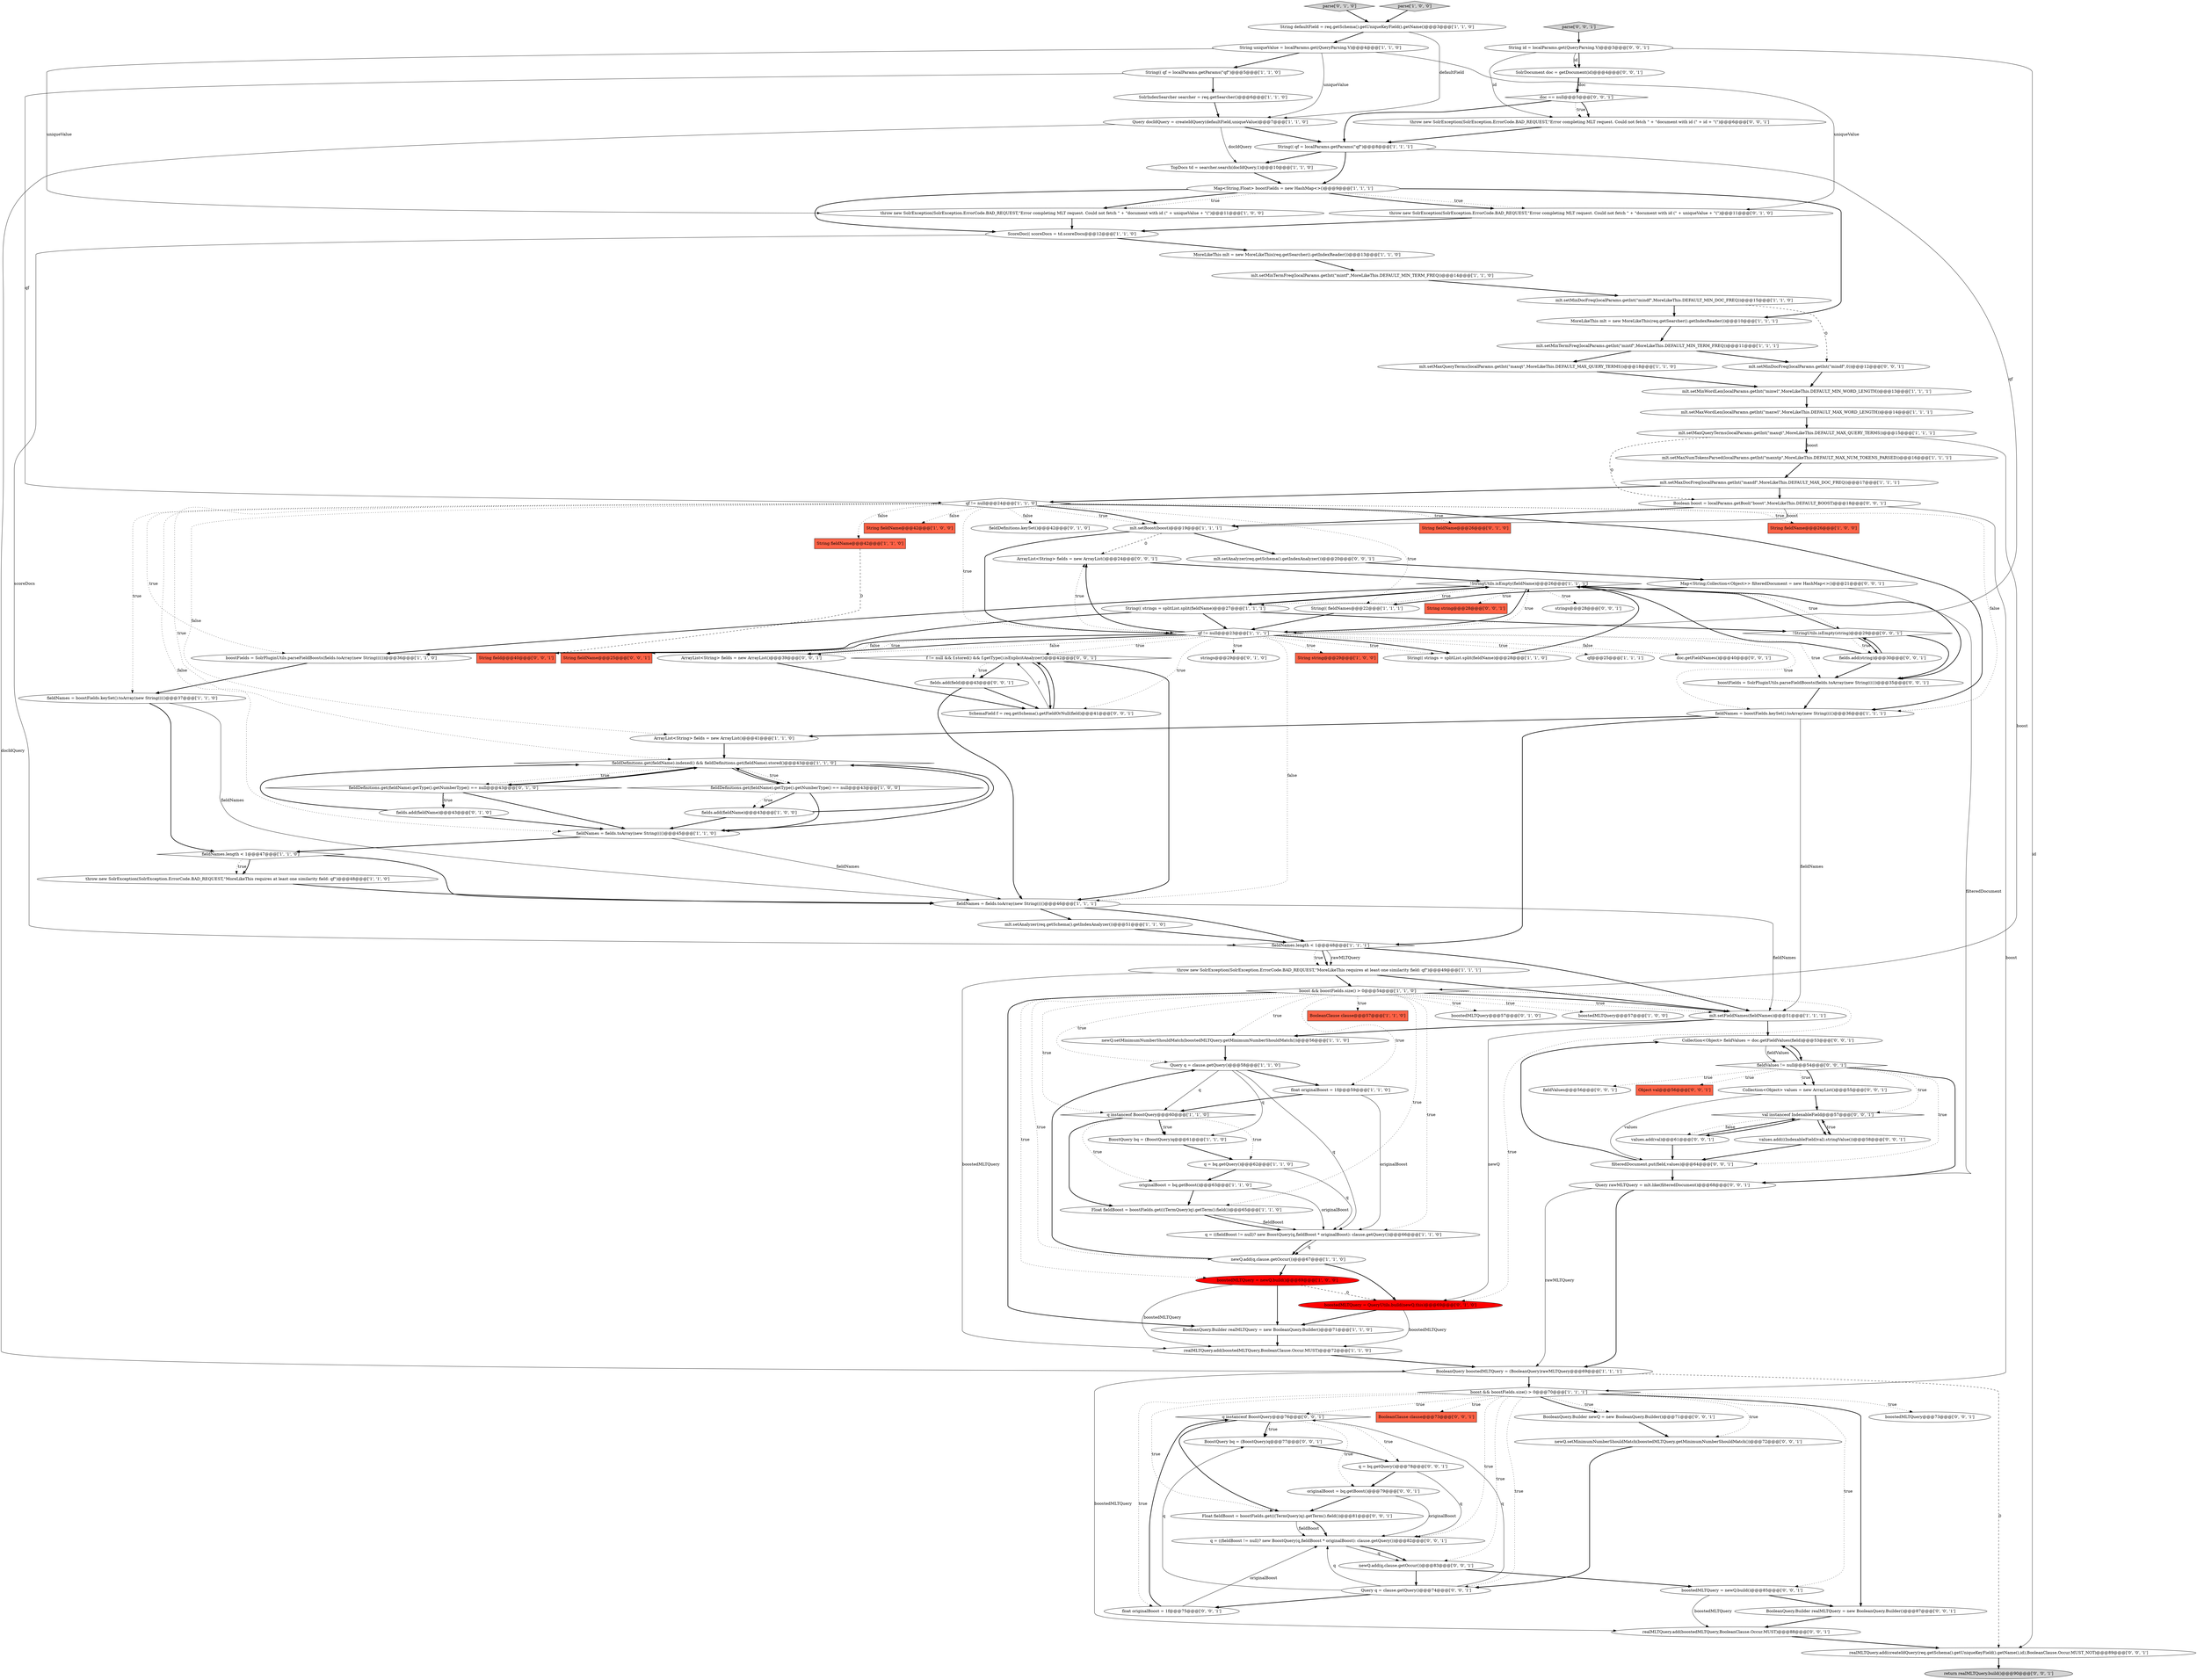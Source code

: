 digraph {
66 [style = filled, label = "String uniqueValue = localParams.get(QueryParsing.V)@@@4@@@['1', '1', '0']", fillcolor = white, shape = ellipse image = "AAA0AAABBB1BBB"];
98 [style = filled, label = "BoostQuery bq = (BoostQuery)q@@@77@@@['0', '0', '1']", fillcolor = white, shape = ellipse image = "AAA0AAABBB3BBB"];
121 [style = filled, label = "fields.add(field)@@@43@@@['0', '0', '1']", fillcolor = white, shape = ellipse image = "AAA0AAABBB3BBB"];
11 [style = filled, label = "MoreLikeThis mlt = new MoreLikeThis(req.getSearcher().getIndexReader())@@@10@@@['1', '1', '1']", fillcolor = white, shape = ellipse image = "AAA0AAABBB1BBB"];
78 [style = filled, label = "doc.getFieldNames()@@@40@@@['0', '0', '1']", fillcolor = white, shape = ellipse image = "AAA0AAABBB3BBB"];
4 [style = filled, label = "Map<String,Float> boostFields = new HashMap<>()@@@9@@@['1', '1', '1']", fillcolor = white, shape = ellipse image = "AAA0AAABBB1BBB"];
18 [style = filled, label = "BoostQuery bq = (BoostQuery)q@@@61@@@['1', '1', '0']", fillcolor = white, shape = ellipse image = "AAA0AAABBB1BBB"];
111 [style = filled, label = "Query rawMLTQuery = mlt.like(filteredDocument)@@@68@@@['0', '0', '1']", fillcolor = white, shape = ellipse image = "AAA0AAABBB3BBB"];
33 [style = filled, label = "String(( strings = splitList.split(fieldName)@@@27@@@['1', '1', '1']", fillcolor = white, shape = ellipse image = "AAA0AAABBB1BBB"];
51 [style = filled, label = "fieldNames = boostFields.keySet().toArray(new String(((()@@@37@@@['1', '1', '0']", fillcolor = white, shape = ellipse image = "AAA0AAABBB1BBB"];
68 [style = filled, label = "String fieldName@@@26@@@['0', '1', '0']", fillcolor = tomato, shape = box image = "AAA0AAABBB2BBB"];
100 [style = filled, label = "boostedMLTQuery@@@73@@@['0', '0', '1']", fillcolor = white, shape = ellipse image = "AAA0AAABBB3BBB"];
52 [style = filled, label = "q = bq.getQuery()@@@62@@@['1', '1', '0']", fillcolor = white, shape = ellipse image = "AAA0AAABBB1BBB"];
30 [style = filled, label = "newQ.setMinimumNumberShouldMatch(boostedMLTQuery.getMinimumNumberShouldMatch())@@@56@@@['1', '1', '0']", fillcolor = white, shape = ellipse image = "AAA0AAABBB1BBB"];
31 [style = filled, label = "BooleanClause clause@@@57@@@['1', '1', '0']", fillcolor = tomato, shape = box image = "AAA0AAABBB1BBB"];
29 [style = filled, label = "mlt.setMinDocFreq(localParams.getInt(\"mindf\",MoreLikeThis.DEFAULT_MIN_DOC_FREQ))@@@15@@@['1', '1', '0']", fillcolor = white, shape = ellipse image = "AAA0AAABBB1BBB"];
77 [style = filled, label = "realMLTQuery.add(createIdQuery(req.getSchema().getUniqueKeyField().getName(),id),BooleanClause.Occur.MUST_NOT)@@@89@@@['0', '0', '1']", fillcolor = white, shape = ellipse image = "AAA0AAABBB3BBB"];
89 [style = filled, label = "q instanceof BoostQuery@@@76@@@['0', '0', '1']", fillcolor = white, shape = diamond image = "AAA0AAABBB3BBB"];
61 [style = filled, label = "String(( qf = localParams.getParams(\"qf\")@@@8@@@['1', '1', '1']", fillcolor = white, shape = ellipse image = "AAA0AAABBB1BBB"];
20 [style = filled, label = "Query q = clause.getQuery()@@@58@@@['1', '1', '0']", fillcolor = white, shape = ellipse image = "AAA0AAABBB1BBB"];
82 [style = filled, label = "fieldValues@@@56@@@['0', '0', '1']", fillcolor = white, shape = ellipse image = "AAA0AAABBB3BBB"];
93 [style = filled, label = "newQ.add(q,clause.getOccur())@@@83@@@['0', '0', '1']", fillcolor = white, shape = ellipse image = "AAA0AAABBB3BBB"];
16 [style = filled, label = "Query docIdQuery = createIdQuery(defaultField,uniqueValue)@@@7@@@['1', '1', '0']", fillcolor = white, shape = ellipse image = "AAA0AAABBB1BBB"];
80 [style = filled, label = "f != null && f.stored() && f.getType().isExplicitAnalyzer()@@@42@@@['0', '0', '1']", fillcolor = white, shape = diamond image = "AAA0AAABBB3BBB"];
91 [style = filled, label = "String fieldName@@@25@@@['0', '0', '1']", fillcolor = tomato, shape = box image = "AAA0AAABBB3BBB"];
47 [style = filled, label = "mlt.setMaxWordLen(localParams.getInt(\"maxwl\",MoreLikeThis.DEFAULT_MAX_WORD_LENGTH))@@@14@@@['1', '1', '1']", fillcolor = white, shape = ellipse image = "AAA0AAABBB1BBB"];
57 [style = filled, label = "fieldDefinitions.get(fieldName).indexed() && fieldDefinitions.get(fieldName).stored()@@@43@@@['1', '1', '0']", fillcolor = white, shape = diamond image = "AAA0AAABBB1BBB"];
101 [style = filled, label = "Object val@@@56@@@['0', '0', '1']", fillcolor = tomato, shape = box image = "AAA0AAABBB3BBB"];
87 [style = filled, label = "Boolean boost = localParams.getBool(\"boost\",MoreLikeThis.DEFAULT_BOOST)@@@18@@@['0', '0', '1']", fillcolor = white, shape = ellipse image = "AAA0AAABBB3BBB"];
107 [style = filled, label = "filteredDocument.put(field,values)@@@64@@@['0', '0', '1']", fillcolor = white, shape = ellipse image = "AAA0AAABBB3BBB"];
12 [style = filled, label = "String fieldName@@@26@@@['1', '0', '0']", fillcolor = tomato, shape = box image = "AAA0AAABBB1BBB"];
76 [style = filled, label = "doc == null@@@5@@@['0', '0', '1']", fillcolor = white, shape = diamond image = "AAA0AAABBB3BBB"];
92 [style = filled, label = "fields.add(string)@@@30@@@['0', '0', '1']", fillcolor = white, shape = ellipse image = "AAA0AAABBB3BBB"];
14 [style = filled, label = "throw new SolrException(SolrException.ErrorCode.BAD_REQUEST,\"MoreLikeThis requires at least one similarity field: qf\")@@@48@@@['1', '1', '0']", fillcolor = white, shape = ellipse image = "AAA0AAABBB1BBB"];
125 [style = filled, label = "BooleanClause clause@@@73@@@['0', '0', '1']", fillcolor = tomato, shape = box image = "AAA0AAABBB3BBB"];
40 [style = filled, label = "boostFields = SolrPluginUtils.parseFieldBoosts(fields.toArray(new String(((())@@@36@@@['1', '1', '0']", fillcolor = white, shape = ellipse image = "AAA0AAABBB1BBB"];
58 [style = filled, label = "float originalBoost = 1f@@@59@@@['1', '1', '0']", fillcolor = white, shape = ellipse image = "AAA0AAABBB1BBB"];
6 [style = filled, label = "fieldDefinitions.get(fieldName).getType().getNumberType() == null@@@43@@@['1', '0', '0']", fillcolor = white, shape = diamond image = "AAA0AAABBB1BBB"];
59 [style = filled, label = "originalBoost = bq.getBoost()@@@63@@@['1', '1', '0']", fillcolor = white, shape = ellipse image = "AAA0AAABBB1BBB"];
108 [style = filled, label = "!StringUtils.isEmpty(string)@@@29@@@['0', '0', '1']", fillcolor = white, shape = diamond image = "AAA0AAABBB3BBB"];
81 [style = filled, label = "Query q = clause.getQuery()@@@74@@@['0', '0', '1']", fillcolor = white, shape = ellipse image = "AAA0AAABBB3BBB"];
71 [style = filled, label = "boostedMLTQuery@@@57@@@['0', '1', '0']", fillcolor = white, shape = ellipse image = "AAA0AAABBB2BBB"];
73 [style = filled, label = "parse['0', '1', '0']", fillcolor = lightgray, shape = diamond image = "AAA0AAABBB2BBB"];
49 [style = filled, label = "mlt.setMinWordLen(localParams.getInt(\"minwl\",MoreLikeThis.DEFAULT_MIN_WORD_LENGTH))@@@13@@@['1', '1', '1']", fillcolor = white, shape = ellipse image = "AAA0AAABBB1BBB"];
124 [style = filled, label = "BooleanQuery.Builder realMLTQuery = new BooleanQuery.Builder()@@@87@@@['0', '0', '1']", fillcolor = white, shape = ellipse image = "AAA0AAABBB3BBB"];
112 [style = filled, label = "ArrayList<String> fields = new ArrayList()@@@24@@@['0', '0', '1']", fillcolor = white, shape = ellipse image = "AAA0AAABBB3BBB"];
32 [style = filled, label = "fieldNames = boostFields.keySet().toArray(new String(((()@@@36@@@['1', '1', '1']", fillcolor = white, shape = ellipse image = "AAA0AAABBB1BBB"];
90 [style = filled, label = "boostFields = SolrPluginUtils.parseFieldBoosts(fields.toArray(new String(((())@@@35@@@['0', '0', '1']", fillcolor = white, shape = ellipse image = "AAA0AAABBB3BBB"];
3 [style = filled, label = "boostedMLTQuery@@@57@@@['1', '0', '0']", fillcolor = white, shape = ellipse image = "AAA0AAABBB1BBB"];
28 [style = filled, label = "TopDocs td = searcher.search(docIdQuery,1)@@@10@@@['1', '1', '0']", fillcolor = white, shape = ellipse image = "AAA0AAABBB1BBB"];
103 [style = filled, label = "return realMLTQuery.build()@@@90@@@['0', '0', '1']", fillcolor = lightgray, shape = ellipse image = "AAA0AAABBB3BBB"];
44 [style = filled, label = "String defaultField = req.getSchema().getUniqueKeyField().getName()@@@3@@@['1', '1', '0']", fillcolor = white, shape = ellipse image = "AAA0AAABBB1BBB"];
96 [style = filled, label = "ArrayList<String> fields = new ArrayList()@@@39@@@['0', '0', '1']", fillcolor = white, shape = ellipse image = "AAA0AAABBB3BBB"];
54 [style = filled, label = "mlt.setMinTermFreq(localParams.getInt(\"mintf\",MoreLikeThis.DEFAULT_MIN_TERM_FREQ))@@@14@@@['1', '1', '0']", fillcolor = white, shape = ellipse image = "AAA0AAABBB1BBB"];
115 [style = filled, label = "values.add(val)@@@61@@@['0', '0', '1']", fillcolor = white, shape = ellipse image = "AAA0AAABBB3BBB"];
102 [style = filled, label = "String field@@@40@@@['0', '0', '1']", fillcolor = tomato, shape = box image = "AAA0AAABBB3BBB"];
8 [style = filled, label = "mlt.setBoost(boost)@@@19@@@['1', '1', '1']", fillcolor = white, shape = ellipse image = "AAA0AAABBB1BBB"];
25 [style = filled, label = "ScoreDoc(( scoreDocs = td.scoreDocs@@@12@@@['1', '1', '0']", fillcolor = white, shape = ellipse image = "AAA0AAABBB1BBB"];
119 [style = filled, label = "Map<String,Collection<Object>> filteredDocument = new HashMap<>()@@@21@@@['0', '0', '1']", fillcolor = white, shape = ellipse image = "AAA0AAABBB3BBB"];
42 [style = filled, label = "newQ.add(q,clause.getOccur())@@@67@@@['1', '1', '0']", fillcolor = white, shape = ellipse image = "AAA0AAABBB1BBB"];
27 [style = filled, label = "mlt.setMaxQueryTerms(localParams.getInt(\"maxqt\",MoreLikeThis.DEFAULT_MAX_QUERY_TERMS))@@@18@@@['1', '1', '0']", fillcolor = white, shape = ellipse image = "AAA0AAABBB1BBB"];
123 [style = filled, label = "realMLTQuery.add(boostedMLTQuery,BooleanClause.Occur.MUST)@@@88@@@['0', '0', '1']", fillcolor = white, shape = ellipse image = "AAA0AAABBB3BBB"];
122 [style = filled, label = "SolrDocument doc = getDocument(id)@@@4@@@['0', '0', '1']", fillcolor = white, shape = ellipse image = "AAA0AAABBB3BBB"];
53 [style = filled, label = "fieldNames = fields.toArray(new String(((()@@@45@@@['1', '1', '0']", fillcolor = white, shape = ellipse image = "AAA0AAABBB1BBB"];
62 [style = filled, label = "boost && boostFields.size() > 0@@@54@@@['1', '1', '0']", fillcolor = white, shape = diamond image = "AAA0AAABBB1BBB"];
50 [style = filled, label = "mlt.setAnalyzer(req.getSchema().getIndexAnalyzer())@@@51@@@['1', '1', '0']", fillcolor = white, shape = ellipse image = "AAA0AAABBB1BBB"];
84 [style = filled, label = "mlt.setMinDocFreq(localParams.getInt(\"mindf\",0))@@@12@@@['0', '0', '1']", fillcolor = white, shape = ellipse image = "AAA0AAABBB3BBB"];
99 [style = filled, label = "fieldValues != null@@@54@@@['0', '0', '1']", fillcolor = white, shape = diamond image = "AAA0AAABBB3BBB"];
67 [style = filled, label = "strings@@@29@@@['0', '1', '0']", fillcolor = white, shape = ellipse image = "AAA0AAABBB2BBB"];
117 [style = filled, label = "SchemaField f = req.getSchema().getFieldOrNull(field)@@@41@@@['0', '0', '1']", fillcolor = white, shape = ellipse image = "AAA0AAABBB3BBB"];
19 [style = filled, label = "mlt.setMaxDocFreq(localParams.getInt(\"maxdf\",MoreLikeThis.DEFAULT_MAX_DOC_FREQ))@@@17@@@['1', '1', '1']", fillcolor = white, shape = ellipse image = "AAA0AAABBB1BBB"];
26 [style = filled, label = "mlt.setMaxNumTokensParsed(localParams.getInt(\"maxntp\",MoreLikeThis.DEFAULT_MAX_NUM_TOKENS_PARSED))@@@16@@@['1', '1', '1']", fillcolor = white, shape = ellipse image = "AAA0AAABBB1BBB"];
56 [style = filled, label = "MoreLikeThis mlt = new MoreLikeThis(req.getSearcher().getIndexReader())@@@13@@@['1', '1', '0']", fillcolor = white, shape = ellipse image = "AAA0AAABBB1BBB"];
95 [style = filled, label = "originalBoost = bq.getBoost()@@@79@@@['0', '0', '1']", fillcolor = white, shape = ellipse image = "AAA0AAABBB3BBB"];
38 [style = filled, label = "realMLTQuery.add(boostedMLTQuery,BooleanClause.Occur.MUST)@@@72@@@['1', '1', '0']", fillcolor = white, shape = ellipse image = "AAA0AAABBB1BBB"];
85 [style = filled, label = "q = bq.getQuery()@@@78@@@['0', '0', '1']", fillcolor = white, shape = ellipse image = "AAA0AAABBB3BBB"];
113 [style = filled, label = "newQ.setMinimumNumberShouldMatch(boostedMLTQuery.getMinimumNumberShouldMatch())@@@72@@@['0', '0', '1']", fillcolor = white, shape = ellipse image = "AAA0AAABBB3BBB"];
114 [style = filled, label = "String id = localParams.get(QueryParsing.V)@@@3@@@['0', '0', '1']", fillcolor = white, shape = ellipse image = "AAA0AAABBB3BBB"];
41 [style = filled, label = "mlt.setMaxQueryTerms(localParams.getInt(\"maxqt\",MoreLikeThis.DEFAULT_MAX_QUERY_TERMS))@@@15@@@['1', '1', '1']", fillcolor = white, shape = ellipse image = "AAA0AAABBB1BBB"];
39 [style = filled, label = "String fieldName@@@42@@@['1', '1', '0']", fillcolor = tomato, shape = box image = "AAA0AAABBB1BBB"];
46 [style = filled, label = "String(( qf = localParams.getParams(\"qf\")@@@5@@@['1', '1', '0']", fillcolor = white, shape = ellipse image = "AAA0AAABBB1BBB"];
120 [style = filled, label = "Collection<Object> values = new ArrayList()@@@55@@@['0', '0', '1']", fillcolor = white, shape = ellipse image = "AAA0AAABBB3BBB"];
34 [style = filled, label = "q = ((fieldBoost != null)? new BoostQuery(q,fieldBoost * originalBoost): clause.getQuery())@@@66@@@['1', '1', '0']", fillcolor = white, shape = ellipse image = "AAA0AAABBB1BBB"];
83 [style = filled, label = "parse['0', '0', '1']", fillcolor = lightgray, shape = diamond image = "AAA0AAABBB3BBB"];
9 [style = filled, label = "String fieldName@@@42@@@['1', '0', '0']", fillcolor = tomato, shape = box image = "AAA0AAABBB1BBB"];
79 [style = filled, label = "val instanceof IndexableField@@@57@@@['0', '0', '1']", fillcolor = white, shape = diamond image = "AAA0AAABBB3BBB"];
24 [style = filled, label = "throw new SolrException(SolrException.ErrorCode.BAD_REQUEST,\"MoreLikeThis requires at least one similarity field: qf\")@@@49@@@['1', '1', '1']", fillcolor = white, shape = ellipse image = "AAA0AAABBB1BBB"];
60 [style = filled, label = "!StringUtils.isEmpty(fieldName)@@@26@@@['1', '1', '1']", fillcolor = white, shape = diamond image = "AAA0AAABBB1BBB"];
118 [style = filled, label = "BooleanQuery.Builder newQ = new BooleanQuery.Builder()@@@71@@@['0', '0', '1']", fillcolor = white, shape = ellipse image = "AAA0AAABBB3BBB"];
104 [style = filled, label = "Collection<Object> fieldValues = doc.getFieldValues(field)@@@53@@@['0', '0', '1']", fillcolor = white, shape = ellipse image = "AAA0AAABBB3BBB"];
13 [style = filled, label = "BooleanQuery.Builder realMLTQuery = new BooleanQuery.Builder()@@@71@@@['1', '1', '0']", fillcolor = white, shape = ellipse image = "AAA0AAABBB1BBB"];
43 [style = filled, label = "boostedMLTQuery = newQ.build()@@@69@@@['1', '0', '0']", fillcolor = red, shape = ellipse image = "AAA1AAABBB1BBB"];
105 [style = filled, label = "strings@@@28@@@['0', '0', '1']", fillcolor = white, shape = ellipse image = "AAA0AAABBB3BBB"];
17 [style = filled, label = "String string@@@29@@@['1', '0', '0']", fillcolor = tomato, shape = box image = "AAA0AAABBB1BBB"];
74 [style = filled, label = "boostedMLTQuery = QueryUtils.build(newQ,this)@@@69@@@['0', '1', '0']", fillcolor = red, shape = ellipse image = "AAA1AAABBB2BBB"];
10 [style = filled, label = "mlt.setMinTermFreq(localParams.getInt(\"mintf\",MoreLikeThis.DEFAULT_MIN_TERM_FREQ))@@@11@@@['1', '1', '1']", fillcolor = white, shape = ellipse image = "AAA0AAABBB1BBB"];
97 [style = filled, label = "values.add(((IndexableField)val).stringValue())@@@58@@@['0', '0', '1']", fillcolor = white, shape = ellipse image = "AAA0AAABBB3BBB"];
5 [style = filled, label = "parse['1', '0', '0']", fillcolor = lightgray, shape = diamond image = "AAA0AAABBB1BBB"];
23 [style = filled, label = "qf != null@@@23@@@['1', '1', '1']", fillcolor = white, shape = diamond image = "AAA0AAABBB1BBB"];
36 [style = filled, label = "qf != null@@@24@@@['1', '1', '0']", fillcolor = white, shape = diamond image = "AAA0AAABBB1BBB"];
88 [style = filled, label = "float originalBoost = 1f@@@75@@@['0', '0', '1']", fillcolor = white, shape = ellipse image = "AAA0AAABBB3BBB"];
7 [style = filled, label = "ArrayList<String> fields = new ArrayList()@@@41@@@['1', '1', '0']", fillcolor = white, shape = ellipse image = "AAA0AAABBB1BBB"];
1 [style = filled, label = "String(( strings = splitList.split(fieldName)@@@28@@@['1', '1', '0']", fillcolor = white, shape = ellipse image = "AAA0AAABBB1BBB"];
94 [style = filled, label = "throw new SolrException(SolrException.ErrorCode.BAD_REQUEST,\"Error completing MLT request. Could not fetch \" + \"document with id (\" + id + \"(\")@@@6@@@['0', '0', '1']", fillcolor = white, shape = ellipse image = "AAA0AAABBB3BBB"];
86 [style = filled, label = "Float fieldBoost = boostFields.get(((TermQuery)q).getTerm().field())@@@81@@@['0', '0', '1']", fillcolor = white, shape = ellipse image = "AAA0AAABBB3BBB"];
2 [style = filled, label = "fields.add(fieldName)@@@43@@@['1', '0', '0']", fillcolor = white, shape = ellipse image = "AAA0AAABBB1BBB"];
15 [style = filled, label = "fieldNames = fields.toArray(new String(((()@@@46@@@['1', '1', '1']", fillcolor = white, shape = ellipse image = "AAA0AAABBB1BBB"];
0 [style = filled, label = "throw new SolrException(SolrException.ErrorCode.BAD_REQUEST,\"Error completing MLT request. Could not fetch \" + \"document with id (\" + uniqueValue + \"(\")@@@11@@@['1', '0', '0']", fillcolor = white, shape = ellipse image = "AAA0AAABBB1BBB"];
45 [style = filled, label = "Float fieldBoost = boostFields.get(((TermQuery)q).getTerm().field())@@@65@@@['1', '1', '0']", fillcolor = white, shape = ellipse image = "AAA0AAABBB1BBB"];
64 [style = filled, label = "boost && boostFields.size() > 0@@@70@@@['1', '1', '1']", fillcolor = white, shape = diamond image = "AAA0AAABBB1BBB"];
72 [style = filled, label = "fieldDefinitions.get(fieldName).getType().getNumberType() == null@@@43@@@['0', '1', '0']", fillcolor = white, shape = diamond image = "AAA0AAABBB2BBB"];
35 [style = filled, label = "SolrIndexSearcher searcher = req.getSearcher()@@@6@@@['1', '1', '0']", fillcolor = white, shape = ellipse image = "AAA0AAABBB1BBB"];
75 [style = filled, label = "fieldDefinitions.keySet()@@@42@@@['0', '1', '0']", fillcolor = white, shape = ellipse image = "AAA0AAABBB2BBB"];
110 [style = filled, label = "boostedMLTQuery = newQ.build()@@@85@@@['0', '0', '1']", fillcolor = white, shape = ellipse image = "AAA0AAABBB3BBB"];
22 [style = filled, label = "fieldNames.length < 1@@@48@@@['1', '1', '1']", fillcolor = white, shape = diamond image = "AAA0AAABBB1BBB"];
55 [style = filled, label = "String(( fieldNames@@@22@@@['1', '1', '1']", fillcolor = white, shape = ellipse image = "AAA0AAABBB1BBB"];
70 [style = filled, label = "throw new SolrException(SolrException.ErrorCode.BAD_REQUEST,\"Error completing MLT request. Could not fetch \" + \"document with id (\" + uniqueValue + \"(\")@@@11@@@['0', '1', '0']", fillcolor = white, shape = ellipse image = "AAA0AAABBB2BBB"];
65 [style = filled, label = "BooleanQuery boostedMLTQuery = (BooleanQuery)rawMLTQuery@@@69@@@['1', '1', '1']", fillcolor = white, shape = ellipse image = "AAA0AAABBB1BBB"];
37 [style = filled, label = "q instanceof BoostQuery@@@60@@@['1', '1', '0']", fillcolor = white, shape = diamond image = "AAA0AAABBB1BBB"];
63 [style = filled, label = "qf@@@25@@@['1', '1', '1']", fillcolor = white, shape = ellipse image = "AAA0AAABBB1BBB"];
116 [style = filled, label = "q = ((fieldBoost != null)? new BoostQuery(q,fieldBoost * originalBoost): clause.getQuery())@@@82@@@['0', '0', '1']", fillcolor = white, shape = ellipse image = "AAA0AAABBB3BBB"];
109 [style = filled, label = "mlt.setAnalyzer(req.getSchema().getIndexAnalyzer())@@@20@@@['0', '0', '1']", fillcolor = white, shape = ellipse image = "AAA0AAABBB3BBB"];
69 [style = filled, label = "fields.add(fieldName)@@@43@@@['0', '1', '0']", fillcolor = white, shape = ellipse image = "AAA0AAABBB2BBB"];
21 [style = filled, label = "mlt.setFieldNames(fieldNames)@@@51@@@['1', '1', '1']", fillcolor = white, shape = ellipse image = "AAA0AAABBB1BBB"];
48 [style = filled, label = "fieldNames.length < 1@@@47@@@['1', '1', '0']", fillcolor = white, shape = diamond image = "AAA0AAABBB1BBB"];
106 [style = filled, label = "String string@@@28@@@['0', '0', '1']", fillcolor = tomato, shape = box image = "AAA0AAABBB3BBB"];
86->116 [style = bold, label=""];
81->116 [style = solid, label="q"];
36->8 [style = dotted, label="true"];
80->117 [style = bold, label=""];
6->57 [style = bold, label=""];
62->13 [style = bold, label=""];
32->22 [style = bold, label=""];
62->43 [style = dotted, label="true"];
20->58 [style = bold, label=""];
23->63 [style = dotted, label="true"];
62->45 [style = dotted, label="true"];
4->25 [style = bold, label=""];
50->22 [style = bold, label=""];
99->82 [style = dotted, label="true"];
94->61 [style = bold, label=""];
72->57 [style = bold, label=""];
36->7 [style = dotted, label="false"];
30->20 [style = bold, label=""];
62->3 [style = dotted, label="true"];
64->100 [style = dotted, label="true"];
23->78 [style = dotted, label="false"];
114->122 [style = bold, label=""];
59->34 [style = solid, label="originalBoost"];
23->96 [style = dotted, label="false"];
112->60 [style = bold, label=""];
76->61 [style = bold, label=""];
104->99 [style = bold, label=""];
48->14 [style = dotted, label="true"];
19->36 [style = bold, label=""];
23->67 [style = dotted, label="true"];
110->124 [style = bold, label=""];
21->30 [style = bold, label=""];
52->59 [style = bold, label=""];
114->77 [style = solid, label="id"];
62->71 [style = dotted, label="true"];
80->121 [style = bold, label=""];
60->90 [style = bold, label=""];
107->104 [style = bold, label=""];
27->49 [style = bold, label=""];
66->16 [style = solid, label="uniqueValue"];
79->97 [style = dotted, label="true"];
22->24 [style = solid, label="rawMLTQuery"];
64->93 [style = dotted, label="true"];
56->54 [style = bold, label=""];
41->26 [style = solid, label="boost"];
23->90 [style = dotted, label="true"];
115->79 [style = bold, label=""];
109->119 [style = bold, label=""];
87->8 [style = solid, label="boost"];
15->21 [style = solid, label="fieldNames"];
54->29 [style = bold, label=""];
2->53 [style = bold, label=""];
72->53 [style = bold, label=""];
92->90 [style = bold, label=""];
99->79 [style = dotted, label="true"];
51->48 [style = bold, label=""];
99->120 [style = dotted, label="true"];
55->23 [style = bold, label=""];
83->114 [style = bold, label=""];
32->21 [style = solid, label="fieldNames"];
57->6 [style = dotted, label="true"];
108->92 [style = dotted, label="true"];
24->21 [style = bold, label=""];
64->116 [style = dotted, label="true"];
0->25 [style = bold, label=""];
34->42 [style = solid, label="q"];
80->15 [style = bold, label=""];
62->20 [style = dotted, label="true"];
66->70 [style = solid, label="uniqueValue"];
64->118 [style = dotted, label="true"];
108->60 [style = bold, label=""];
89->85 [style = dotted, label="true"];
60->106 [style = dotted, label="true"];
23->17 [style = dotted, label="true"];
116->93 [style = solid, label="q"];
41->87 [style = dashed, label="0"];
53->48 [style = bold, label=""];
60->23 [style = bold, label=""];
81->89 [style = solid, label="q"];
121->15 [style = bold, label=""];
76->94 [style = dotted, label="true"];
57->72 [style = dotted, label="true"];
66->46 [style = bold, label=""];
25->22 [style = solid, label="scoreDocs"];
65->123 [style = solid, label="boostedMLTQuery"];
62->30 [style = dotted, label="true"];
51->15 [style = solid, label="fieldNames"];
62->74 [style = dotted, label="true"];
20->37 [style = solid, label="q"];
89->98 [style = dotted, label="true"];
8->23 [style = bold, label=""];
23->102 [style = dotted, label="false"];
20->18 [style = solid, label="q"];
40->51 [style = bold, label=""];
15->50 [style = bold, label=""];
118->113 [style = bold, label=""];
4->0 [style = dotted, label="true"];
23->80 [style = dotted, label="true"];
20->34 [style = solid, label="q"];
7->57 [style = bold, label=""];
111->65 [style = solid, label="rawMLTQuery"];
23->112 [style = dotted, label="true"];
37->18 [style = dotted, label="true"];
32->7 [style = bold, label=""];
34->42 [style = bold, label=""];
119->111 [style = solid, label="filteredDocument"];
53->15 [style = solid, label="fieldNames"];
120->79 [style = bold, label=""];
36->40 [style = dotted, label="true"];
22->24 [style = dotted, label="true"];
110->123 [style = solid, label="boostedMLTQuery"];
86->116 [style = solid, label="fieldBoost"];
121->117 [style = bold, label=""];
4->0 [style = bold, label=""];
33->108 [style = bold, label=""];
62->58 [style = dotted, label="true"];
33->23 [style = bold, label=""];
6->2 [style = bold, label=""];
43->13 [style = bold, label=""];
21->104 [style = bold, label=""];
16->28 [style = solid, label="docIdQuery"];
74->38 [style = solid, label="boostedMLTQuery"];
6->53 [style = bold, label=""];
23->96 [style = bold, label=""];
23->1 [style = dotted, label="true"];
99->107 [style = dotted, label="true"];
36->55 [style = dotted, label="true"];
85->95 [style = bold, label=""];
108->90 [style = bold, label=""];
79->97 [style = bold, label=""];
124->123 [style = bold, label=""];
36->53 [style = dotted, label="false"];
36->68 [style = dotted, label="true"];
108->92 [style = bold, label=""];
19->87 [style = bold, label=""];
38->65 [style = bold, label=""];
36->32 [style = dotted, label="false"];
36->39 [style = dotted, label="false"];
57->6 [style = bold, label=""];
47->41 [style = bold, label=""];
116->93 [style = bold, label=""];
14->15 [style = bold, label=""];
37->45 [style = bold, label=""];
52->34 [style = solid, label="q"];
88->116 [style = solid, label="originalBoost"];
37->52 [style = dotted, label="true"];
64->89 [style = dotted, label="true"];
99->104 [style = bold, label=""];
92->108 [style = bold, label=""];
98->85 [style = bold, label=""];
61->28 [style = bold, label=""];
57->53 [style = bold, label=""];
44->66 [style = bold, label=""];
29->11 [style = bold, label=""];
111->65 [style = bold, label=""];
64->124 [style = bold, label=""];
64->118 [style = bold, label=""];
114->122 [style = solid, label="id"];
99->101 [style = dotted, label="true"];
87->8 [style = bold, label=""];
61->23 [style = solid, label="qf"];
79->115 [style = bold, label=""];
24->38 [style = solid, label="boostedMLTQuery"];
72->69 [style = bold, label=""];
120->107 [style = solid, label="values"];
89->98 [style = bold, label=""];
29->84 [style = dashed, label="0"];
59->45 [style = bold, label=""];
95->116 [style = solid, label="originalBoost"];
23->117 [style = dotted, label="true"];
48->14 [style = bold, label=""];
89->86 [style = bold, label=""];
41->62 [style = solid, label="boost"];
36->75 [style = dotted, label="false"];
89->95 [style = dotted, label="true"];
58->37 [style = bold, label=""];
66->0 [style = solid, label="uniqueValue"];
16->61 [style = bold, label=""];
115->107 [style = bold, label=""];
64->125 [style = dotted, label="true"];
73->44 [style = bold, label=""];
26->19 [style = bold, label=""];
43->38 [style = solid, label="boostedMLTQuery"];
122->76 [style = solid, label="doc"];
65->77 [style = dashed, label="0"];
15->22 [style = bold, label=""];
23->15 [style = dotted, label="false"];
23->32 [style = dotted, label="true"];
2->57 [style = bold, label=""];
6->2 [style = dotted, label="true"];
10->84 [style = bold, label=""];
84->49 [style = bold, label=""];
5->44 [style = bold, label=""];
37->59 [style = dotted, label="true"];
11->10 [style = bold, label=""];
72->69 [style = dotted, label="true"];
69->53 [style = bold, label=""];
46->35 [style = bold, label=""];
119->55 [style = bold, label=""];
42->74 [style = bold, label=""];
36->8 [style = bold, label=""];
79->115 [style = dotted, label="false"];
64->86 [style = dotted, label="true"];
99->120 [style = bold, label=""];
4->70 [style = dotted, label="true"];
117->80 [style = solid, label="f"];
36->51 [style = dotted, label="true"];
18->52 [style = bold, label=""];
36->23 [style = dotted, label="true"];
61->4 [style = bold, label=""];
23->91 [style = dotted, label="true"];
43->74 [style = dashed, label="0"];
60->33 [style = dotted, label="true"];
1->60 [style = bold, label=""];
16->65 [style = solid, label="docIdQuery"];
4->70 [style = bold, label=""];
60->105 [style = dotted, label="true"];
35->16 [style = bold, label=""];
42->43 [style = bold, label=""];
95->86 [style = bold, label=""];
62->37 [style = dotted, label="true"];
117->80 [style = bold, label=""];
93->110 [style = bold, label=""];
58->34 [style = solid, label="originalBoost"];
87->64 [style = solid, label="boost"];
46->36 [style = solid, label="qf"];
33->60 [style = bold, label=""];
45->34 [style = solid, label="fieldBoost"];
25->56 [style = bold, label=""];
10->27 [style = bold, label=""];
64->110 [style = dotted, label="true"];
85->116 [style = solid, label="q"];
65->64 [style = bold, label=""];
42->20 [style = bold, label=""];
88->89 [style = bold, label=""];
44->16 [style = solid, label="defaultField"];
69->57 [style = bold, label=""];
90->32 [style = bold, label=""];
22->21 [style = bold, label=""];
21->74 [style = solid, label="newQ"];
36->32 [style = bold, label=""];
81->98 [style = solid, label="q"];
62->34 [style = dotted, label="true"];
92->60 [style = bold, label=""];
57->72 [style = bold, label=""];
93->81 [style = bold, label=""];
8->112 [style = dashed, label="0"];
36->12 [style = dotted, label="true"];
23->112 [style = bold, label=""];
62->21 [style = dotted, label="true"];
76->94 [style = bold, label=""];
36->57 [style = dotted, label="true"];
96->117 [style = bold, label=""];
23->60 [style = dotted, label="true"];
49->47 [style = bold, label=""];
8->109 [style = bold, label=""];
97->107 [style = bold, label=""];
81->88 [style = bold, label=""];
60->108 [style = dotted, label="true"];
80->121 [style = dotted, label="true"];
36->9 [style = dotted, label="false"];
77->103 [style = bold, label=""];
60->33 [style = bold, label=""];
39->102 [style = dashed, label="0"];
33->40 [style = bold, label=""];
62->42 [style = dotted, label="true"];
64->113 [style = dotted, label="true"];
99->111 [style = bold, label=""];
23->40 [style = bold, label=""];
60->40 [style = bold, label=""];
122->76 [style = bold, label=""];
113->81 [style = bold, label=""];
114->94 [style = solid, label="id"];
62->31 [style = dotted, label="true"];
48->15 [style = bold, label=""];
37->18 [style = bold, label=""];
23->1 [style = bold, label=""];
64->81 [style = dotted, label="true"];
13->38 [style = bold, label=""];
97->79 [style = bold, label=""];
24->62 [style = bold, label=""];
41->26 [style = bold, label=""];
22->24 [style = bold, label=""];
64->88 [style = dotted, label="true"];
70->25 [style = bold, label=""];
4->11 [style = bold, label=""];
123->77 [style = bold, label=""];
74->13 [style = bold, label=""];
104->99 [style = solid, label="fieldValues"];
45->34 [style = bold, label=""];
62->21 [style = bold, label=""];
28->4 [style = bold, label=""];
107->111 [style = bold, label=""];
}
